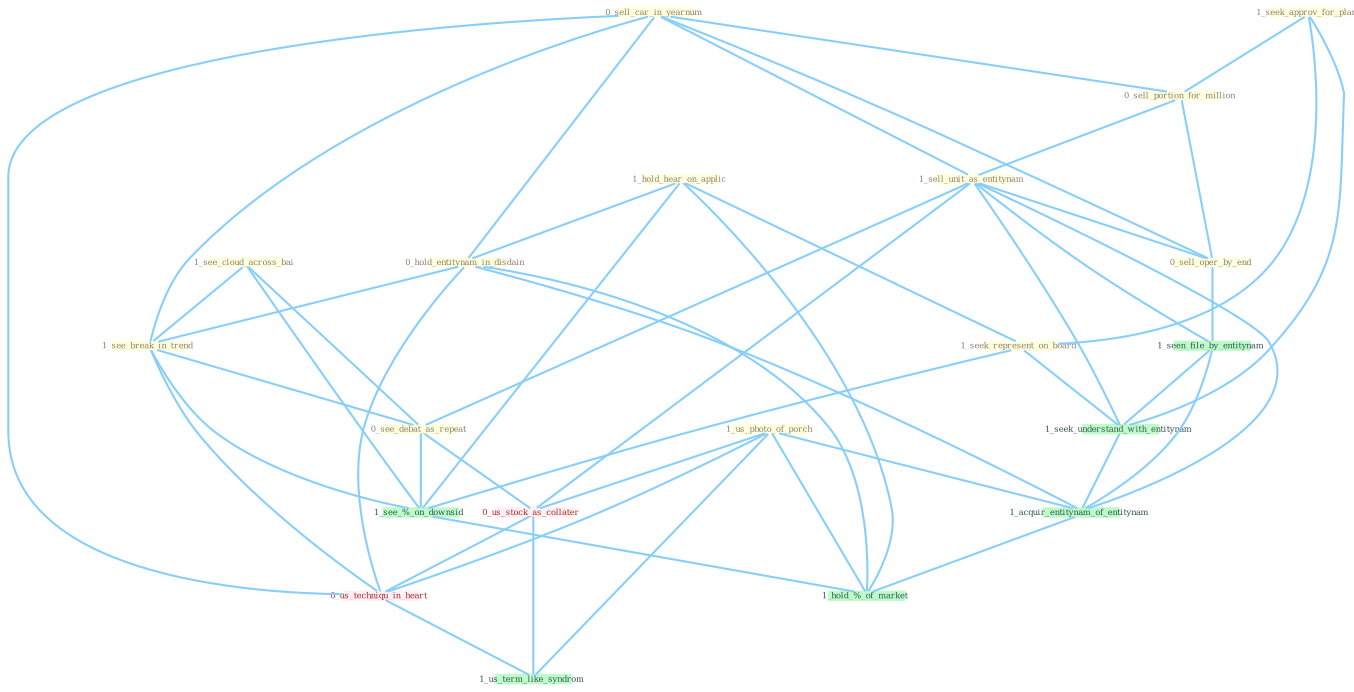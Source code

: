 Graph G{ 
    node
    [shape=polygon,style=filled,width=.5,height=.06,color="#BDFCC9",fixedsize=true,fontsize=4,
    fontcolor="#2f4f4f"];
    {node
    [color="#ffffe0", fontcolor="#8b7d6b"] "0_sell_car_in_yearnum " "1_see_cloud_across_bai " "1_us_photo_of_porch " "1_hold_hear_on_applic " "0_hold_entitynam_in_disdain " "1_seek_approv_for_plan " "1_seek_represent_on_board " "0_sell_portion_for_million " "1_sell_unit_as_entitynam " "0_sell_oper_by_end " "1_see_break_in_trend " "0_see_debat_as_repeat "}
{node [color="#fff0f5", fontcolor="#b22222"] "0_us_stock_as_collater " "0_us_techniqu_in_heart "}
edge [color="#B0E2FF"];

	"0_sell_car_in_yearnum " -- "0_hold_entitynam_in_disdain " [w="1", color="#87cefa" ];
	"0_sell_car_in_yearnum " -- "0_sell_portion_for_million " [w="1", color="#87cefa" ];
	"0_sell_car_in_yearnum " -- "1_sell_unit_as_entitynam " [w="1", color="#87cefa" ];
	"0_sell_car_in_yearnum " -- "0_sell_oper_by_end " [w="1", color="#87cefa" ];
	"0_sell_car_in_yearnum " -- "1_see_break_in_trend " [w="1", color="#87cefa" ];
	"0_sell_car_in_yearnum " -- "0_us_techniqu_in_heart " [w="1", color="#87cefa" ];
	"1_see_cloud_across_bai " -- "1_see_break_in_trend " [w="1", color="#87cefa" ];
	"1_see_cloud_across_bai " -- "0_see_debat_as_repeat " [w="1", color="#87cefa" ];
	"1_see_cloud_across_bai " -- "1_see_%_on_downsid " [w="1", color="#87cefa" ];
	"1_us_photo_of_porch " -- "0_us_stock_as_collater " [w="1", color="#87cefa" ];
	"1_us_photo_of_porch " -- "1_acquir_entitynam_of_entitynam " [w="1", color="#87cefa" ];
	"1_us_photo_of_porch " -- "0_us_techniqu_in_heart " [w="1", color="#87cefa" ];
	"1_us_photo_of_porch " -- "1_us_term_like_syndrom " [w="1", color="#87cefa" ];
	"1_us_photo_of_porch " -- "1_hold_%_of_market " [w="1", color="#87cefa" ];
	"1_hold_hear_on_applic " -- "0_hold_entitynam_in_disdain " [w="1", color="#87cefa" ];
	"1_hold_hear_on_applic " -- "1_seek_represent_on_board " [w="1", color="#87cefa" ];
	"1_hold_hear_on_applic " -- "1_see_%_on_downsid " [w="1", color="#87cefa" ];
	"1_hold_hear_on_applic " -- "1_hold_%_of_market " [w="1", color="#87cefa" ];
	"0_hold_entitynam_in_disdain " -- "1_see_break_in_trend " [w="1", color="#87cefa" ];
	"0_hold_entitynam_in_disdain " -- "1_acquir_entitynam_of_entitynam " [w="1", color="#87cefa" ];
	"0_hold_entitynam_in_disdain " -- "0_us_techniqu_in_heart " [w="1", color="#87cefa" ];
	"0_hold_entitynam_in_disdain " -- "1_hold_%_of_market " [w="1", color="#87cefa" ];
	"1_seek_approv_for_plan " -- "1_seek_represent_on_board " [w="1", color="#87cefa" ];
	"1_seek_approv_for_plan " -- "0_sell_portion_for_million " [w="1", color="#87cefa" ];
	"1_seek_approv_for_plan " -- "1_seek_understand_with_entitynam " [w="1", color="#87cefa" ];
	"1_seek_represent_on_board " -- "1_seek_understand_with_entitynam " [w="1", color="#87cefa" ];
	"1_seek_represent_on_board " -- "1_see_%_on_downsid " [w="1", color="#87cefa" ];
	"0_sell_portion_for_million " -- "1_sell_unit_as_entitynam " [w="1", color="#87cefa" ];
	"0_sell_portion_for_million " -- "0_sell_oper_by_end " [w="1", color="#87cefa" ];
	"1_sell_unit_as_entitynam " -- "0_sell_oper_by_end " [w="1", color="#87cefa" ];
	"1_sell_unit_as_entitynam " -- "0_see_debat_as_repeat " [w="1", color="#87cefa" ];
	"1_sell_unit_as_entitynam " -- "1_seen_file_by_entitynam " [w="1", color="#87cefa" ];
	"1_sell_unit_as_entitynam " -- "0_us_stock_as_collater " [w="1", color="#87cefa" ];
	"1_sell_unit_as_entitynam " -- "1_seek_understand_with_entitynam " [w="1", color="#87cefa" ];
	"1_sell_unit_as_entitynam " -- "1_acquir_entitynam_of_entitynam " [w="1", color="#87cefa" ];
	"0_sell_oper_by_end " -- "1_seen_file_by_entitynam " [w="1", color="#87cefa" ];
	"1_see_break_in_trend " -- "0_see_debat_as_repeat " [w="1", color="#87cefa" ];
	"1_see_break_in_trend " -- "0_us_techniqu_in_heart " [w="1", color="#87cefa" ];
	"1_see_break_in_trend " -- "1_see_%_on_downsid " [w="1", color="#87cefa" ];
	"0_see_debat_as_repeat " -- "0_us_stock_as_collater " [w="1", color="#87cefa" ];
	"0_see_debat_as_repeat " -- "1_see_%_on_downsid " [w="1", color="#87cefa" ];
	"1_seen_file_by_entitynam " -- "1_seek_understand_with_entitynam " [w="1", color="#87cefa" ];
	"1_seen_file_by_entitynam " -- "1_acquir_entitynam_of_entitynam " [w="1", color="#87cefa" ];
	"0_us_stock_as_collater " -- "0_us_techniqu_in_heart " [w="1", color="#87cefa" ];
	"0_us_stock_as_collater " -- "1_us_term_like_syndrom " [w="1", color="#87cefa" ];
	"1_seek_understand_with_entitynam " -- "1_acquir_entitynam_of_entitynam " [w="1", color="#87cefa" ];
	"1_acquir_entitynam_of_entitynam " -- "1_hold_%_of_market " [w="1", color="#87cefa" ];
	"0_us_techniqu_in_heart " -- "1_us_term_like_syndrom " [w="1", color="#87cefa" ];
	"1_see_%_on_downsid " -- "1_hold_%_of_market " [w="1", color="#87cefa" ];
}